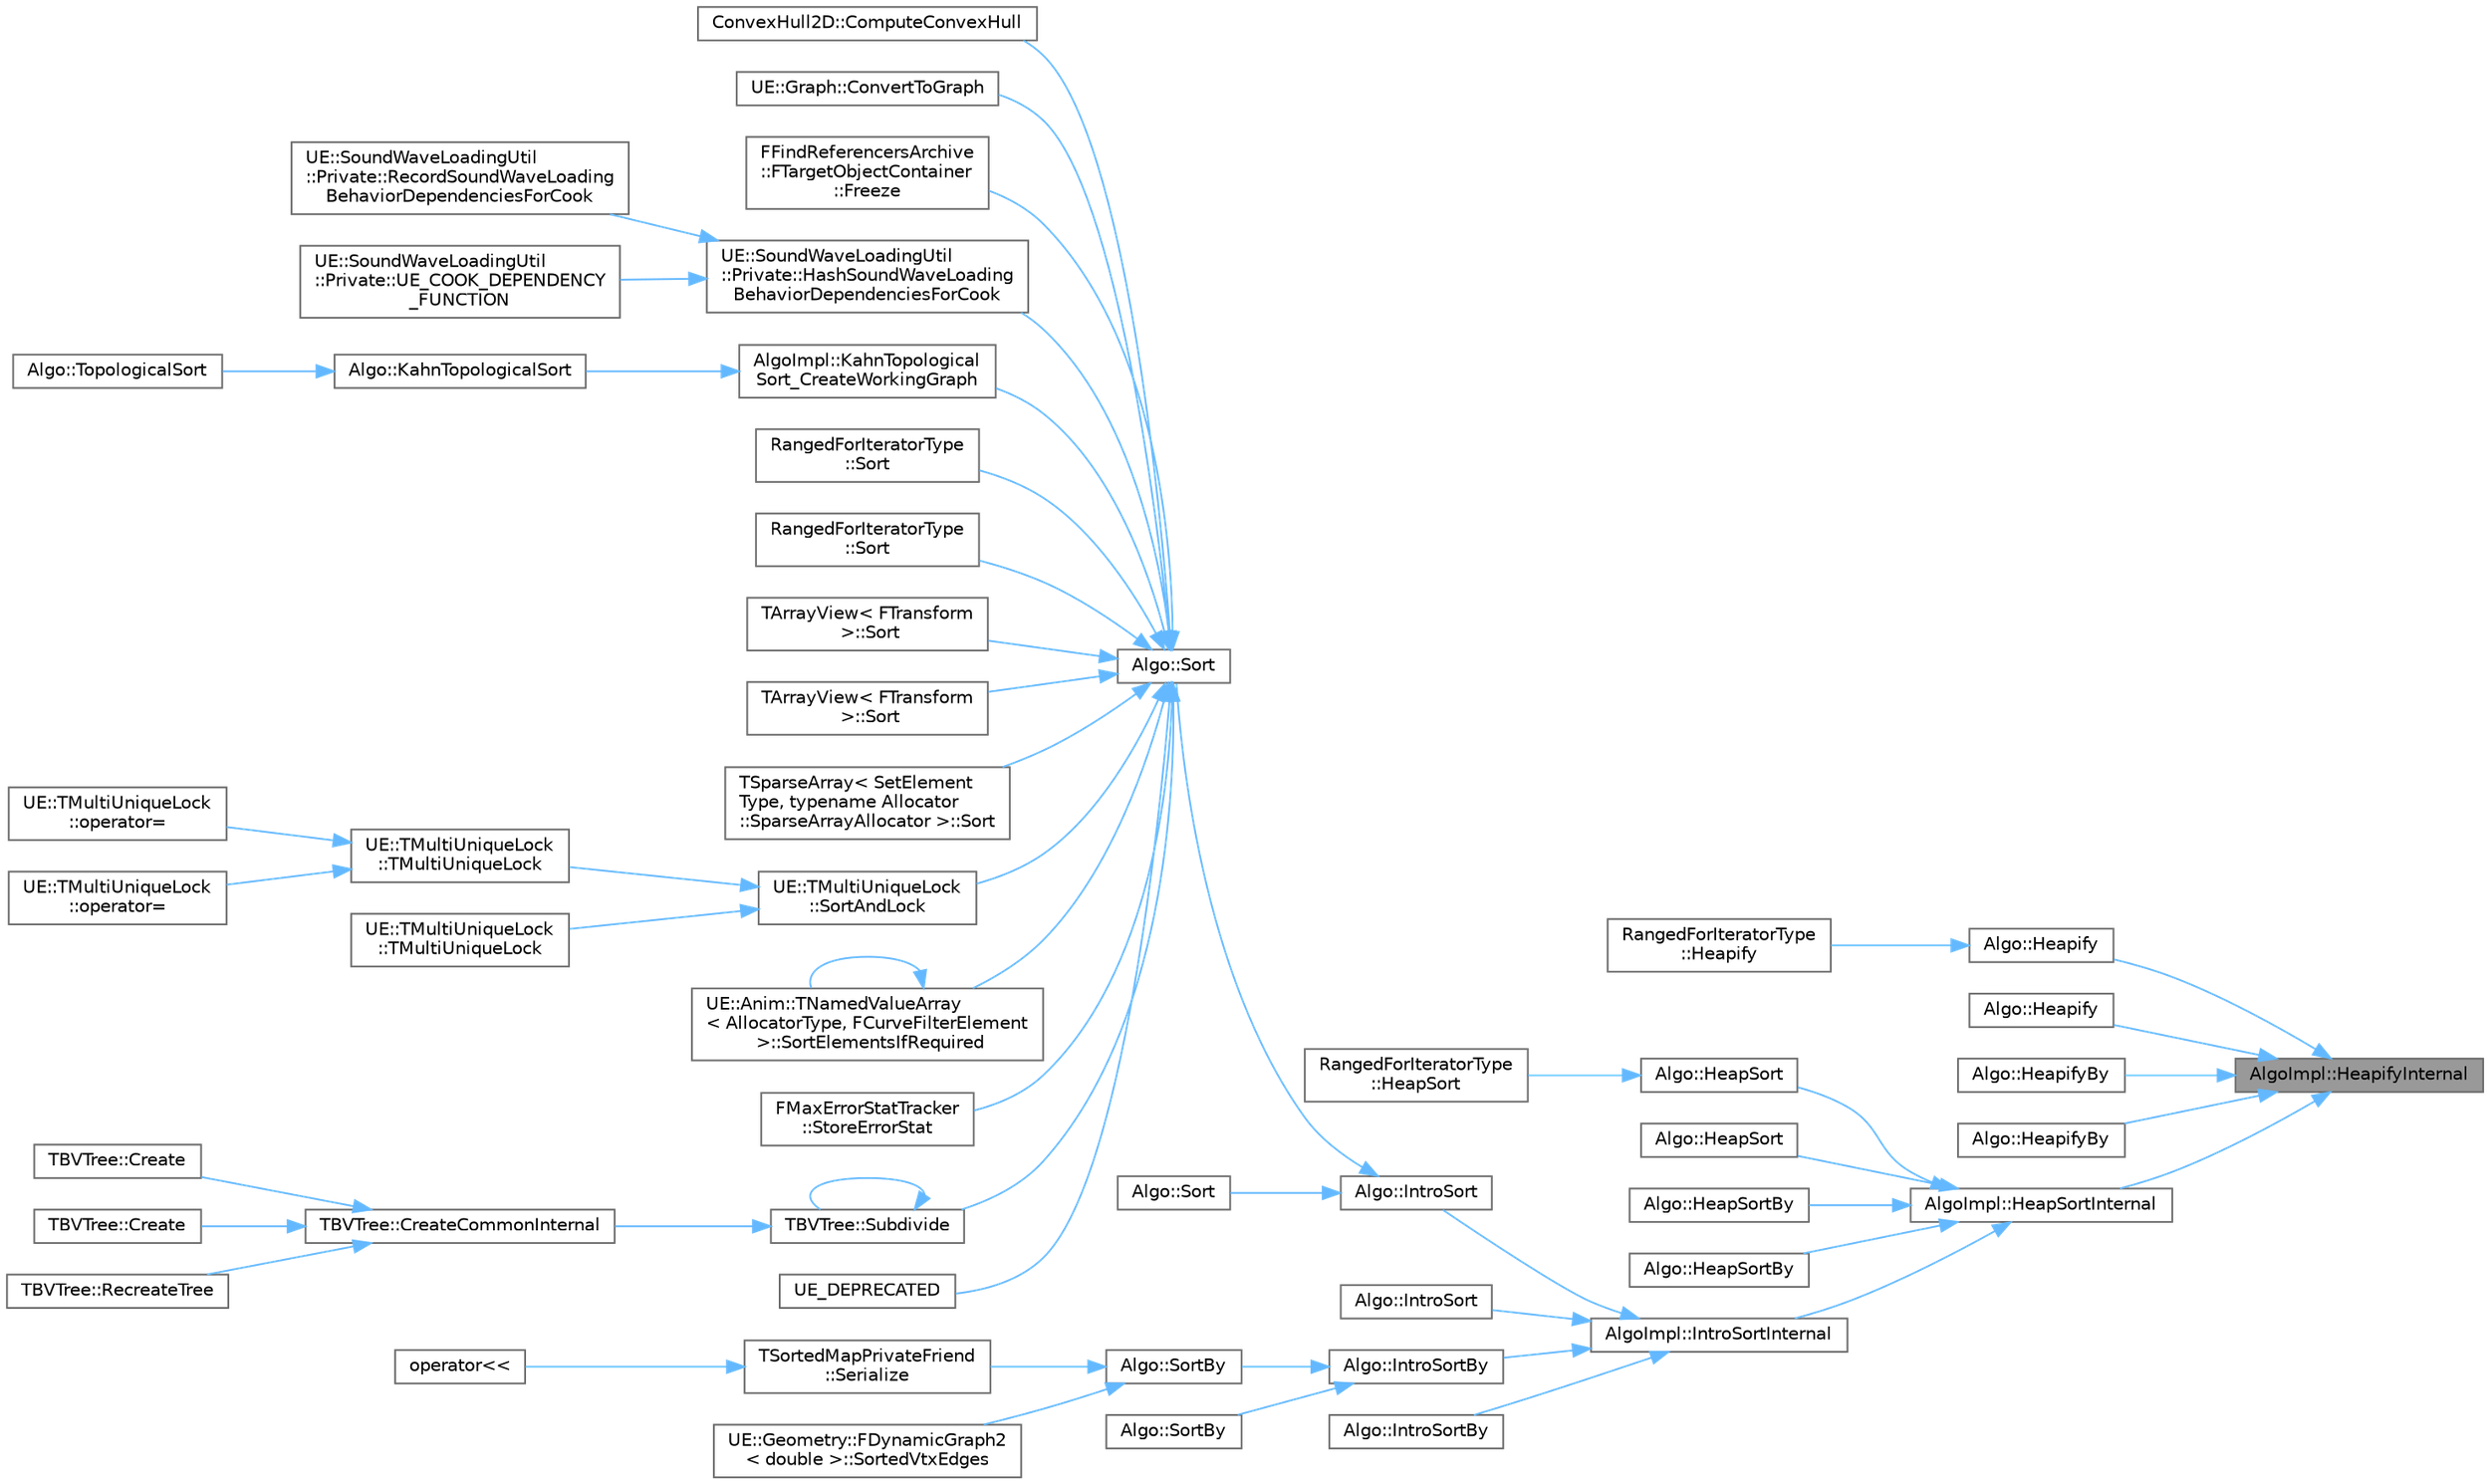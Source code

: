 digraph "AlgoImpl::HeapifyInternal"
{
 // INTERACTIVE_SVG=YES
 // LATEX_PDF_SIZE
  bgcolor="transparent";
  edge [fontname=Helvetica,fontsize=10,labelfontname=Helvetica,labelfontsize=10];
  node [fontname=Helvetica,fontsize=10,shape=box,height=0.2,width=0.4];
  rankdir="RL";
  Node1 [id="Node000001",label="AlgoImpl::HeapifyInternal",height=0.2,width=0.4,color="gray40", fillcolor="grey60", style="filled", fontcolor="black",tooltip="Builds an implicit min-heap from a range of elements."];
  Node1 -> Node2 [id="edge1_Node000001_Node000002",dir="back",color="steelblue1",style="solid",tooltip=" "];
  Node2 [id="Node000002",label="Algo::Heapify",height=0.2,width=0.4,color="grey40", fillcolor="white", style="filled",URL="$db/d33/namespaceAlgo.html#ae36a2a6279004dadecf90d9ba54b8f7e",tooltip="Builds an implicit min-heap from a range of elements."];
  Node2 -> Node3 [id="edge2_Node000002_Node000003",dir="back",color="steelblue1",style="solid",tooltip=" "];
  Node3 [id="Node000003",label="RangedForIteratorType\l::Heapify",height=0.2,width=0.4,color="grey40", fillcolor="white", style="filled",URL="$d4/d52/classTArray.html#a54e40f52e939bef6cd3a70395ea2e9de",tooltip=" "];
  Node1 -> Node4 [id="edge3_Node000001_Node000004",dir="back",color="steelblue1",style="solid",tooltip=" "];
  Node4 [id="Node000004",label="Algo::Heapify",height=0.2,width=0.4,color="grey40", fillcolor="white", style="filled",URL="$db/d33/namespaceAlgo.html#a12e4bc0db9264afdbec89629adceac4d",tooltip="Builds an implicit min-heap from a range of elements."];
  Node1 -> Node5 [id="edge4_Node000001_Node000005",dir="back",color="steelblue1",style="solid",tooltip=" "];
  Node5 [id="Node000005",label="Algo::HeapifyBy",height=0.2,width=0.4,color="grey40", fillcolor="white", style="filled",URL="$db/d33/namespaceAlgo.html#a506e163cff0737b48036f4bc2d1924c7",tooltip="Builds an implicit min-heap from a range of elements."];
  Node1 -> Node6 [id="edge5_Node000001_Node000006",dir="back",color="steelblue1",style="solid",tooltip=" "];
  Node6 [id="Node000006",label="Algo::HeapifyBy",height=0.2,width=0.4,color="grey40", fillcolor="white", style="filled",URL="$db/d33/namespaceAlgo.html#ae91e0afd2893984b6c72670284df689f",tooltip="Builds an implicit min-heap from a range of elements."];
  Node1 -> Node7 [id="edge6_Node000001_Node000007",dir="back",color="steelblue1",style="solid",tooltip=" "];
  Node7 [id="Node000007",label="AlgoImpl::HeapSortInternal",height=0.2,width=0.4,color="grey40", fillcolor="white", style="filled",URL="$db/d64/namespaceAlgoImpl.html#a1d24992f3a40bf59b873d3bdc393f000",tooltip="Performs heap sort on the elements."];
  Node7 -> Node8 [id="edge7_Node000007_Node000008",dir="back",color="steelblue1",style="solid",tooltip=" "];
  Node8 [id="Node000008",label="Algo::HeapSort",height=0.2,width=0.4,color="grey40", fillcolor="white", style="filled",URL="$db/d33/namespaceAlgo.html#a812cfba6dcf3abb5300f139a6233fb79",tooltip="Performs heap sort on the elements."];
  Node8 -> Node9 [id="edge8_Node000008_Node000009",dir="back",color="steelblue1",style="solid",tooltip=" "];
  Node9 [id="Node000009",label="RangedForIteratorType\l::HeapSort",height=0.2,width=0.4,color="grey40", fillcolor="white", style="filled",URL="$d4/d52/classTArray.html#a1c479ea359f4e52294cf1cde97e7ab4d",tooltip=" "];
  Node7 -> Node10 [id="edge9_Node000007_Node000010",dir="back",color="steelblue1",style="solid",tooltip=" "];
  Node10 [id="Node000010",label="Algo::HeapSort",height=0.2,width=0.4,color="grey40", fillcolor="white", style="filled",URL="$db/d33/namespaceAlgo.html#a947e8c99f2211237ac006d5d1e623f09",tooltip="Performs heap sort on the elements."];
  Node7 -> Node11 [id="edge10_Node000007_Node000011",dir="back",color="steelblue1",style="solid",tooltip=" "];
  Node11 [id="Node000011",label="Algo::HeapSortBy",height=0.2,width=0.4,color="grey40", fillcolor="white", style="filled",URL="$db/d33/namespaceAlgo.html#ad893d3493a7f62365a1d08ba0acc166a",tooltip="Performs heap sort on the elements."];
  Node7 -> Node12 [id="edge11_Node000007_Node000012",dir="back",color="steelblue1",style="solid",tooltip=" "];
  Node12 [id="Node000012",label="Algo::HeapSortBy",height=0.2,width=0.4,color="grey40", fillcolor="white", style="filled",URL="$db/d33/namespaceAlgo.html#aa88244e0724e0d905b277312ca0f325e",tooltip="Performs heap sort on the elements."];
  Node7 -> Node13 [id="edge12_Node000007_Node000013",dir="back",color="steelblue1",style="solid",tooltip=" "];
  Node13 [id="Node000013",label="AlgoImpl::IntroSortInternal",height=0.2,width=0.4,color="grey40", fillcolor="white", style="filled",URL="$db/d64/namespaceAlgoImpl.html#a37a7c4165e1e25bf8c45acab3742c8a8",tooltip="Implementation of an introspective sort."];
  Node13 -> Node14 [id="edge13_Node000013_Node000014",dir="back",color="steelblue1",style="solid",tooltip=" "];
  Node14 [id="Node000014",label="Algo::IntroSort",height=0.2,width=0.4,color="grey40", fillcolor="white", style="filled",URL="$db/d33/namespaceAlgo.html#a27aaa838c8983478b9802e6c6f85c6f4",tooltip="Sort a range of elements using its operator<."];
  Node14 -> Node15 [id="edge14_Node000014_Node000015",dir="back",color="steelblue1",style="solid",tooltip=" "];
  Node15 [id="Node000015",label="Algo::Sort",height=0.2,width=0.4,color="grey40", fillcolor="white", style="filled",URL="$db/d33/namespaceAlgo.html#aef29409be7f7cb7add90663611cf2f68",tooltip="Sort a range of elements using its operator<."];
  Node15 -> Node16 [id="edge15_Node000015_Node000016",dir="back",color="steelblue1",style="solid",tooltip=" "];
  Node16 [id="Node000016",label="ConvexHull2D::ComputeConvexHull",height=0.2,width=0.4,color="grey40", fillcolor="white", style="filled",URL="$dd/db6/namespaceConvexHull2D.html#aed85326e8a05829519f96add67839eba",tooltip="Andrew's monotone chain convex hull algorithm for 2-dimensional points."];
  Node15 -> Node17 [id="edge16_Node000015_Node000017",dir="back",color="steelblue1",style="solid",tooltip=" "];
  Node17 [id="Node000017",label="UE::Graph::ConvertToGraph",height=0.2,width=0.4,color="grey40", fillcolor="white", style="filled",URL="$d3/d33/namespaceUE_1_1Graph.html#aa5c899f112dccf29af8f5200170f4661",tooltip="Convert an array of Keys and a function that returns the directed edges from each Key into the Normal..."];
  Node15 -> Node18 [id="edge17_Node000015_Node000018",dir="back",color="steelblue1",style="solid",tooltip=" "];
  Node18 [id="Node000018",label="FFindReferencersArchive\l::FTargetObjectContainer\l::Freeze",height=0.2,width=0.4,color="grey40", fillcolor="white", style="filled",URL="$d8/d28/classFFindReferencersArchive_1_1FTargetObjectContainer.html#a72dd2214a6bc95f1b7a8c06bf891bf3f",tooltip=" "];
  Node15 -> Node19 [id="edge18_Node000015_Node000019",dir="back",color="steelblue1",style="solid",tooltip=" "];
  Node19 [id="Node000019",label="UE::SoundWaveLoadingUtil\l::Private::HashSoundWaveLoading\lBehaviorDependenciesForCook",height=0.2,width=0.4,color="grey40", fillcolor="white", style="filled",URL="$da/da2/namespaceUE_1_1SoundWaveLoadingUtil_1_1Private.html#a9d028c821f1c4f8fe3781ebf8d17afa8",tooltip=" "];
  Node19 -> Node20 [id="edge19_Node000019_Node000020",dir="back",color="steelblue1",style="solid",tooltip=" "];
  Node20 [id="Node000020",label="UE::SoundWaveLoadingUtil\l::Private::RecordSoundWaveLoading\lBehaviorDependenciesForCook",height=0.2,width=0.4,color="grey40", fillcolor="white", style="filled",URL="$da/da2/namespaceUE_1_1SoundWaveLoadingUtil_1_1Private.html#ae752a0d35e2f98daa5e5a04d289548ba",tooltip=" "];
  Node19 -> Node21 [id="edge20_Node000019_Node000021",dir="back",color="steelblue1",style="solid",tooltip=" "];
  Node21 [id="Node000021",label="UE::SoundWaveLoadingUtil\l::Private::UE_COOK_DEPENDENCY\l_FUNCTION",height=0.2,width=0.4,color="grey40", fillcolor="white", style="filled",URL="$da/da2/namespaceUE_1_1SoundWaveLoadingUtil_1_1Private.html#a938df6d627f1126b6e4076e86da80a26",tooltip=" "];
  Node15 -> Node22 [id="edge21_Node000015_Node000022",dir="back",color="steelblue1",style="solid",tooltip=" "];
  Node22 [id="Node000022",label="AlgoImpl::KahnTopological\lSort_CreateWorkingGraph",height=0.2,width=0.4,color="grey40", fillcolor="white", style="filled",URL="$db/d64/namespaceAlgoImpl.html#a834c07ecadcd8dd1c1dbe4be6a5cbeff",tooltip="Convert UniqueRange and GetElementDependencies into handles, dependency count, dependencies,..."];
  Node22 -> Node23 [id="edge22_Node000022_Node000023",dir="back",color="steelblue1",style="solid",tooltip=" "];
  Node23 [id="Node000023",label="Algo::KahnTopologicalSort",height=0.2,width=0.4,color="grey40", fillcolor="white", style="filled",URL="$db/d33/namespaceAlgo.html#a231003554c827f132ff7e767bf161b4d",tooltip="Public entrypoint."];
  Node23 -> Node24 [id="edge23_Node000023_Node000024",dir="back",color="steelblue1",style="solid",tooltip=" "];
  Node24 [id="Node000024",label="Algo::TopologicalSort",height=0.2,width=0.4,color="grey40", fillcolor="white", style="filled",URL="$db/d33/namespaceAlgo.html#a019f59012ba87e9c255a73934d81f33b",tooltip="Sorts the given range in leaf to root order: For every pair of elements (A,B) where SortedIndex(A) < ..."];
  Node15 -> Node25 [id="edge24_Node000015_Node000025",dir="back",color="steelblue1",style="solid",tooltip=" "];
  Node25 [id="Node000025",label="RangedForIteratorType\l::Sort",height=0.2,width=0.4,color="grey40", fillcolor="white", style="filled",URL="$d4/d52/classTArray.html#aed8d14d0ca896ffad80ddf8868c73c60",tooltip=" "];
  Node15 -> Node26 [id="edge25_Node000015_Node000026",dir="back",color="steelblue1",style="solid",tooltip=" "];
  Node26 [id="Node000026",label="RangedForIteratorType\l::Sort",height=0.2,width=0.4,color="grey40", fillcolor="white", style="filled",URL="$d4/d52/classTArray.html#a1bbb87f8b1e2ba5b1e501ad76e883020",tooltip=" "];
  Node15 -> Node27 [id="edge26_Node000015_Node000027",dir="back",color="steelblue1",style="solid",tooltip=" "];
  Node27 [id="Node000027",label="TArrayView\< FTransform\l \>::Sort",height=0.2,width=0.4,color="grey40", fillcolor="white", style="filled",URL="$db/d13/classTArrayView.html#a2eb4f0ed97fc9dfef7f6baec015dd708",tooltip=" "];
  Node15 -> Node28 [id="edge27_Node000015_Node000028",dir="back",color="steelblue1",style="solid",tooltip=" "];
  Node28 [id="Node000028",label="TArrayView\< FTransform\l \>::Sort",height=0.2,width=0.4,color="grey40", fillcolor="white", style="filled",URL="$db/d13/classTArrayView.html#a28784b8f492fbd81407a4aac12c199a8",tooltip=" "];
  Node15 -> Node29 [id="edge28_Node000015_Node000029",dir="back",color="steelblue1",style="solid",tooltip=" "];
  Node29 [id="Node000029",label="TSparseArray\< SetElement\lType, typename Allocator\l::SparseArrayAllocator \>::Sort",height=0.2,width=0.4,color="grey40", fillcolor="white", style="filled",URL="$d0/db8/classTSparseArray.html#ad1a79d518a5d3700fa53158c60cb851a",tooltip=" "];
  Node15 -> Node30 [id="edge29_Node000015_Node000030",dir="back",color="steelblue1",style="solid",tooltip=" "];
  Node30 [id="Node000030",label="UE::TMultiUniqueLock\l::SortAndLock",height=0.2,width=0.4,color="grey40", fillcolor="white", style="filled",URL="$dc/dbe/classUE_1_1TMultiUniqueLock.html#abad2b1e8236411bdd82489bfe5377753",tooltip=" "];
  Node30 -> Node31 [id="edge30_Node000030_Node000031",dir="back",color="steelblue1",style="solid",tooltip=" "];
  Node31 [id="Node000031",label="UE::TMultiUniqueLock\l::TMultiUniqueLock",height=0.2,width=0.4,color="grey40", fillcolor="white", style="filled",URL="$dc/dbe/classUE_1_1TMultiUniqueLock.html#a7f69f21b9bdd07dce849124185f2cf9d",tooltip=" "];
  Node31 -> Node32 [id="edge31_Node000031_Node000032",dir="back",color="steelblue1",style="solid",tooltip=" "];
  Node32 [id="Node000032",label="UE::TMultiUniqueLock\l::operator=",height=0.2,width=0.4,color="grey40", fillcolor="white", style="filled",URL="$dc/dbe/classUE_1_1TMultiUniqueLock.html#a04e55afe681b6c86ba4ccc20f7a05857",tooltip=" "];
  Node31 -> Node33 [id="edge32_Node000031_Node000033",dir="back",color="steelblue1",style="solid",tooltip=" "];
  Node33 [id="Node000033",label="UE::TMultiUniqueLock\l::operator=",height=0.2,width=0.4,color="grey40", fillcolor="white", style="filled",URL="$dc/dbe/classUE_1_1TMultiUniqueLock.html#ae1e6e76a18133f76b2f472ef48ac0066",tooltip=" "];
  Node30 -> Node34 [id="edge33_Node000030_Node000034",dir="back",color="steelblue1",style="solid",tooltip=" "];
  Node34 [id="Node000034",label="UE::TMultiUniqueLock\l::TMultiUniqueLock",height=0.2,width=0.4,color="grey40", fillcolor="white", style="filled",URL="$dc/dbe/classUE_1_1TMultiUniqueLock.html#a2f178746d6045230367cbfbb6893c130",tooltip=" "];
  Node15 -> Node35 [id="edge34_Node000015_Node000035",dir="back",color="steelblue1",style="solid",tooltip=" "];
  Node35 [id="Node000035",label="UE::Anim::TNamedValueArray\l\< AllocatorType, FCurveFilterElement\l \>::SortElementsIfRequired",height=0.2,width=0.4,color="grey40", fillcolor="white", style="filled",URL="$d3/d27/structUE_1_1Anim_1_1TNamedValueArray.html#a57a929da9061cffa1a60ecf1d8e05b28",tooltip=" "];
  Node35 -> Node35 [id="edge35_Node000035_Node000035",dir="back",color="steelblue1",style="solid",tooltip=" "];
  Node15 -> Node36 [id="edge36_Node000015_Node000036",dir="back",color="steelblue1",style="solid",tooltip=" "];
  Node36 [id="Node000036",label="FMaxErrorStatTracker\l::StoreErrorStat",height=0.2,width=0.4,color="grey40", fillcolor="white", style="filled",URL="$d7/dbe/structFMaxErrorStatTracker.html#a56efab2704dece897dd8e5238c49a73f",tooltip=" "];
  Node15 -> Node37 [id="edge37_Node000015_Node000037",dir="back",color="steelblue1",style="solid",tooltip=" "];
  Node37 [id="Node000037",label="TBVTree::Subdivide",height=0.2,width=0.4,color="grey40", fillcolor="white", style="filled",URL="$d2/d49/structTBVTree.html#a4188e34a89709e1bc318118442fd7026",tooltip=" "];
  Node37 -> Node38 [id="edge38_Node000037_Node000038",dir="back",color="steelblue1",style="solid",tooltip=" "];
  Node38 [id="Node000038",label="TBVTree::CreateCommonInternal",height=0.2,width=0.4,color="grey40", fillcolor="white", style="filled",URL="$d2/d49/structTBVTree.html#acb4c498c762cb58d3308d6f495a8f334",tooltip=" "];
  Node38 -> Node39 [id="edge39_Node000038_Node000039",dir="back",color="steelblue1",style="solid",tooltip=" "];
  Node39 [id="Node000039",label="TBVTree::Create",height=0.2,width=0.4,color="grey40", fillcolor="white", style="filled",URL="$d2/d49/structTBVTree.html#a6ea7a7761af9077151ef8e708d941b62",tooltip=" "];
  Node38 -> Node40 [id="edge40_Node000038_Node000040",dir="back",color="steelblue1",style="solid",tooltip=" "];
  Node40 [id="Node000040",label="TBVTree::Create",height=0.2,width=0.4,color="grey40", fillcolor="white", style="filled",URL="$d2/d49/structTBVTree.html#a6180b7aedc26cd9a0413fcdc8f8186e2",tooltip=" "];
  Node38 -> Node41 [id="edge41_Node000038_Node000041",dir="back",color="steelblue1",style="solid",tooltip=" "];
  Node41 [id="Node000041",label="TBVTree::RecreateTree",height=0.2,width=0.4,color="grey40", fillcolor="white", style="filled",URL="$d2/d49/structTBVTree.html#a73923ac405f2a815de56962886b81692",tooltip=" "];
  Node37 -> Node37 [id="edge42_Node000037_Node000037",dir="back",color="steelblue1",style="solid",tooltip=" "];
  Node15 -> Node42 [id="edge43_Node000015_Node000042",dir="back",color="steelblue1",style="solid",tooltip=" "];
  Node42 [id="Node000042",label="UE_DEPRECATED",height=0.2,width=0.4,color="grey40", fillcolor="white", style="filled",URL="$d3/d9e/Sorting_8h.html#a624f76a5a3b4980953e4d758f9248aee",tooltip="Sort elements."];
  Node14 -> Node43 [id="edge44_Node000014_Node000043",dir="back",color="steelblue1",style="solid",tooltip=" "];
  Node43 [id="Node000043",label="Algo::Sort",height=0.2,width=0.4,color="grey40", fillcolor="white", style="filled",URL="$db/d33/namespaceAlgo.html#ac088e59b7e2296961551985f09807513",tooltip="Sort a range of elements using a user-defined predicate class."];
  Node13 -> Node44 [id="edge45_Node000013_Node000044",dir="back",color="steelblue1",style="solid",tooltip=" "];
  Node44 [id="Node000044",label="Algo::IntroSort",height=0.2,width=0.4,color="grey40", fillcolor="white", style="filled",URL="$db/d33/namespaceAlgo.html#a905db3a41872ae98ec813cb819a3a210",tooltip="Sort a range of elements using a user-defined predicate class."];
  Node13 -> Node45 [id="edge46_Node000013_Node000045",dir="back",color="steelblue1",style="solid",tooltip=" "];
  Node45 [id="Node000045",label="Algo::IntroSortBy",height=0.2,width=0.4,color="grey40", fillcolor="white", style="filled",URL="$db/d33/namespaceAlgo.html#a6eeb11f313797fe5245bd326870c9a36",tooltip="Sort a range of elements by a projection using the projection's operator<."];
  Node45 -> Node46 [id="edge47_Node000045_Node000046",dir="back",color="steelblue1",style="solid",tooltip=" "];
  Node46 [id="Node000046",label="Algo::SortBy",height=0.2,width=0.4,color="grey40", fillcolor="white", style="filled",URL="$db/d33/namespaceAlgo.html#a256983d40294c604016fbadac91b82ab",tooltip="Sort a range of elements by a projection using the projection's operator<."];
  Node46 -> Node47 [id="edge48_Node000046_Node000047",dir="back",color="steelblue1",style="solid",tooltip=" "];
  Node47 [id="Node000047",label="TSortedMapPrivateFriend\l::Serialize",height=0.2,width=0.4,color="grey40", fillcolor="white", style="filled",URL="$d8/d4d/structTSortedMapPrivateFriend.html#a31f0a6ec6d4a5ab9c1aafae0220240a8",tooltip=" "];
  Node47 -> Node48 [id="edge49_Node000047_Node000048",dir="back",color="steelblue1",style="solid",tooltip=" "];
  Node48 [id="Node000048",label="operator\<\<",height=0.2,width=0.4,color="grey40", fillcolor="white", style="filled",URL="$d1/dcf/SortedMap_8h.html#abf83c4697b8a089694b3660f7d22878b",tooltip="Serializer."];
  Node46 -> Node49 [id="edge50_Node000046_Node000049",dir="back",color="steelblue1",style="solid",tooltip=" "];
  Node49 [id="Node000049",label="UE::Geometry::FDynamicGraph2\l\< double \>::SortedVtxEdges",height=0.2,width=0.4,color="grey40", fillcolor="white", style="filled",URL="$d5/d56/classUE_1_1Geometry_1_1FDynamicGraph2.html#a78159b11e66780b0be00136e93e13ba8",tooltip=" "];
  Node45 -> Node50 [id="edge51_Node000045_Node000050",dir="back",color="steelblue1",style="solid",tooltip=" "];
  Node50 [id="Node000050",label="Algo::SortBy",height=0.2,width=0.4,color="grey40", fillcolor="white", style="filled",URL="$db/d33/namespaceAlgo.html#a81596e13d3da2a71e94078a9f9202d44",tooltip="Sort a range of elements by a projection using a user-defined predicate class."];
  Node13 -> Node51 [id="edge52_Node000013_Node000051",dir="back",color="steelblue1",style="solid",tooltip=" "];
  Node51 [id="Node000051",label="Algo::IntroSortBy",height=0.2,width=0.4,color="grey40", fillcolor="white", style="filled",URL="$db/d33/namespaceAlgo.html#ac84f85fbf92e684cef727fea89e31f51",tooltip="Sort a range of elements by a projection using a user-defined predicate class."];
}
